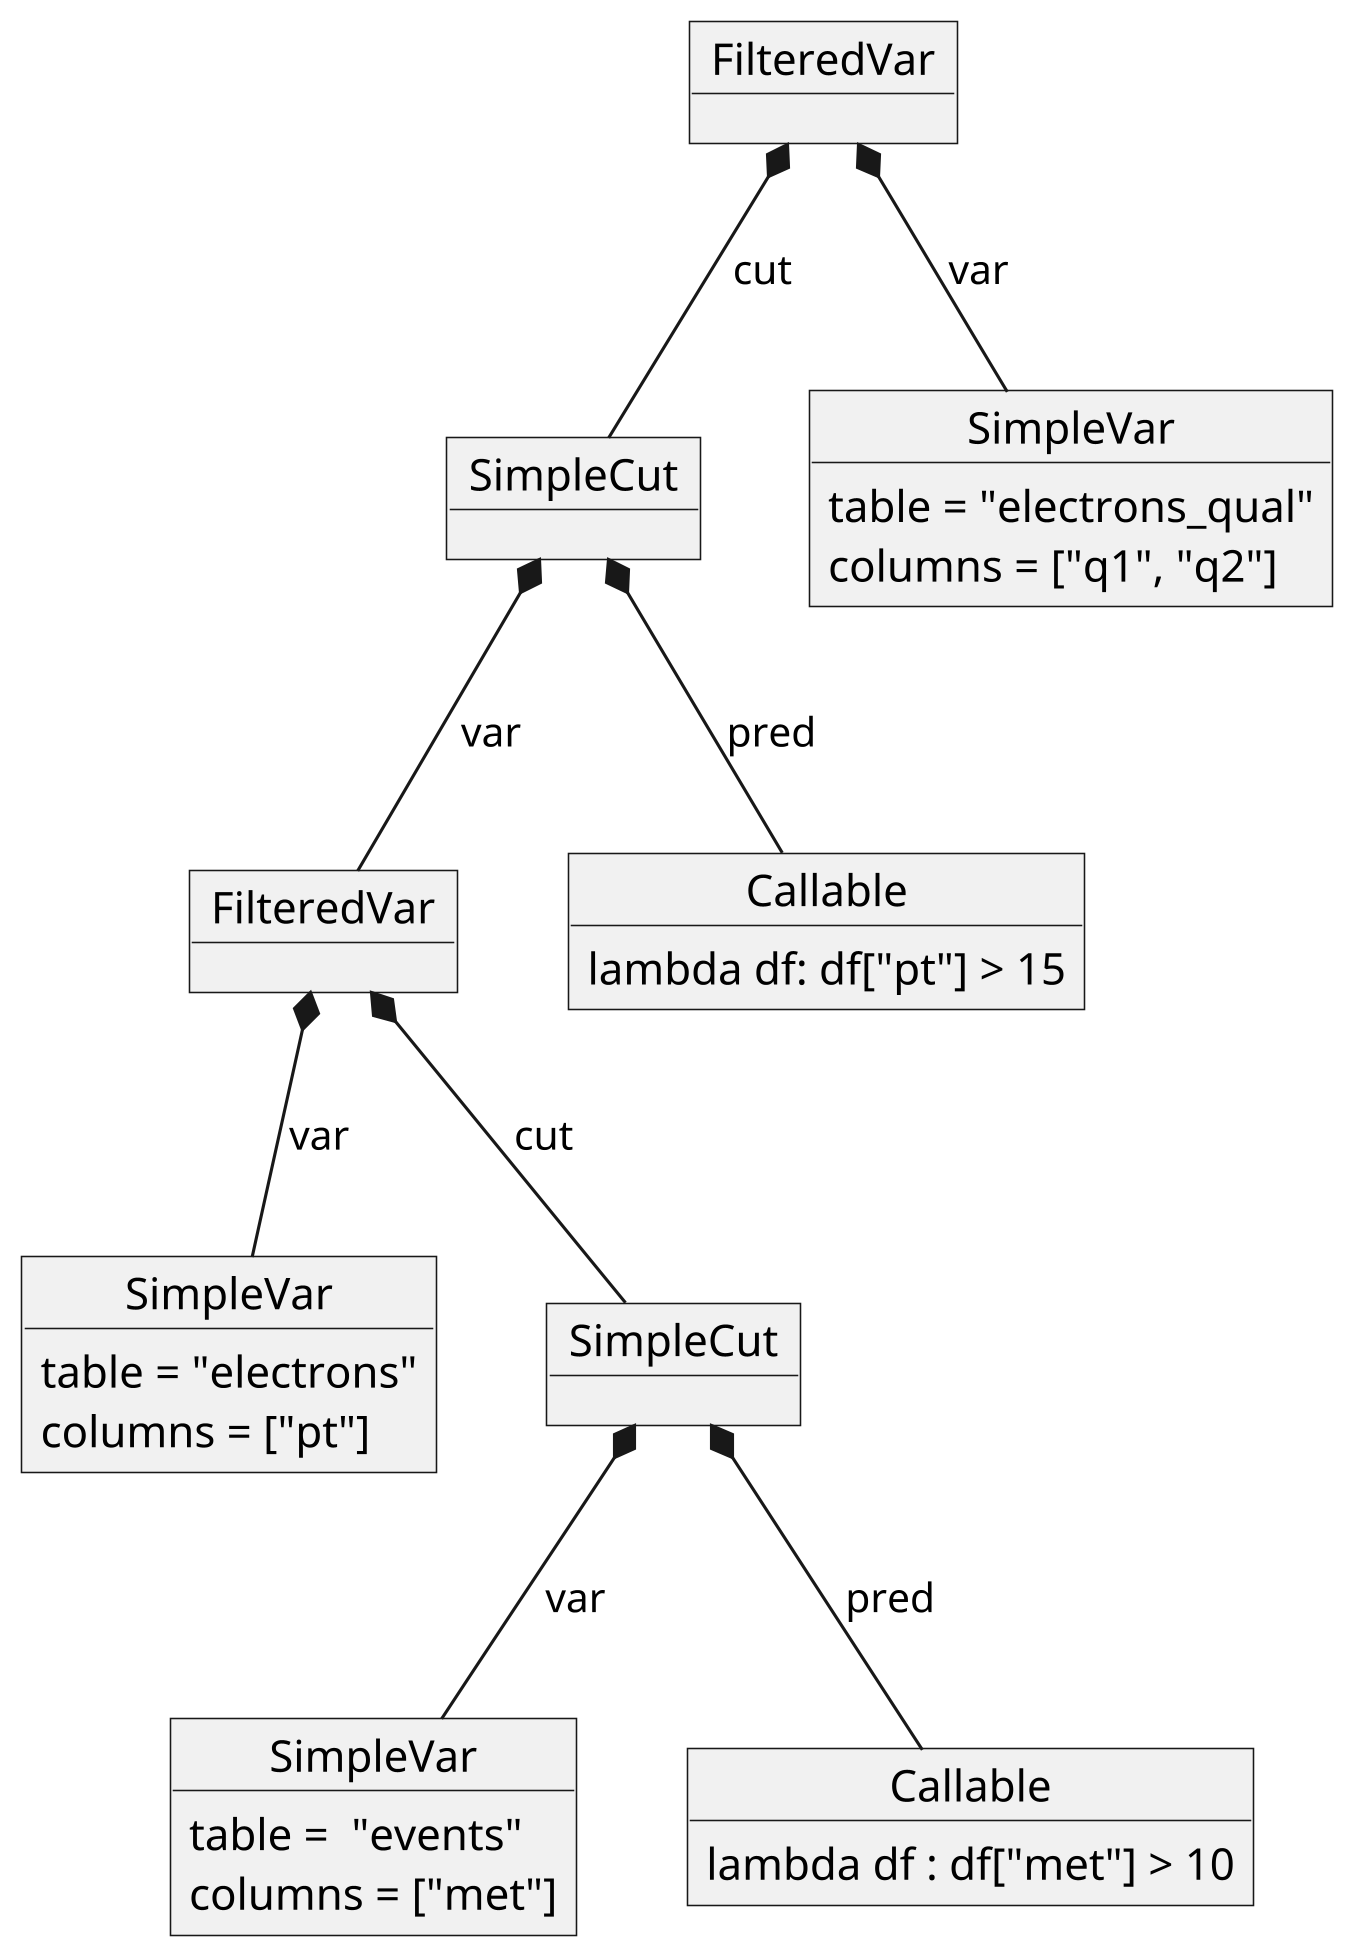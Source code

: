 @startuml
skinparam dpi 300

object "SimpleVar" as var {
  table = "electrons"
  columns = ["pt"]
}

object "SimpleCut" as cut {
}

object "SimpleVar" as met {
  table =  "events"
  columns = ["met"]
}

object "FilteredVar" as fv {
}

object "Callable" as pred {
 lambda df : df["met"] > 10
}

object "FilteredVar" as fv2 {
}

object "SimpleCut" as cut2 {
}

object "SimpleVar" as qual {
  table = "electrons_qual"
  columns = ["q1", "q2"]
}

object "Callable" as pred2 {
  lambda df: df["pt"] > 15
}

cut *-- met : var
cut *-- pred : pred
fv *-- var : var
fv *-- cut : cut

fv2 *-- qual : var
fv2 *-- cut2 : cut

cut2 *-- fv : var
cut2 *-- pred2 : pred

@enduml
